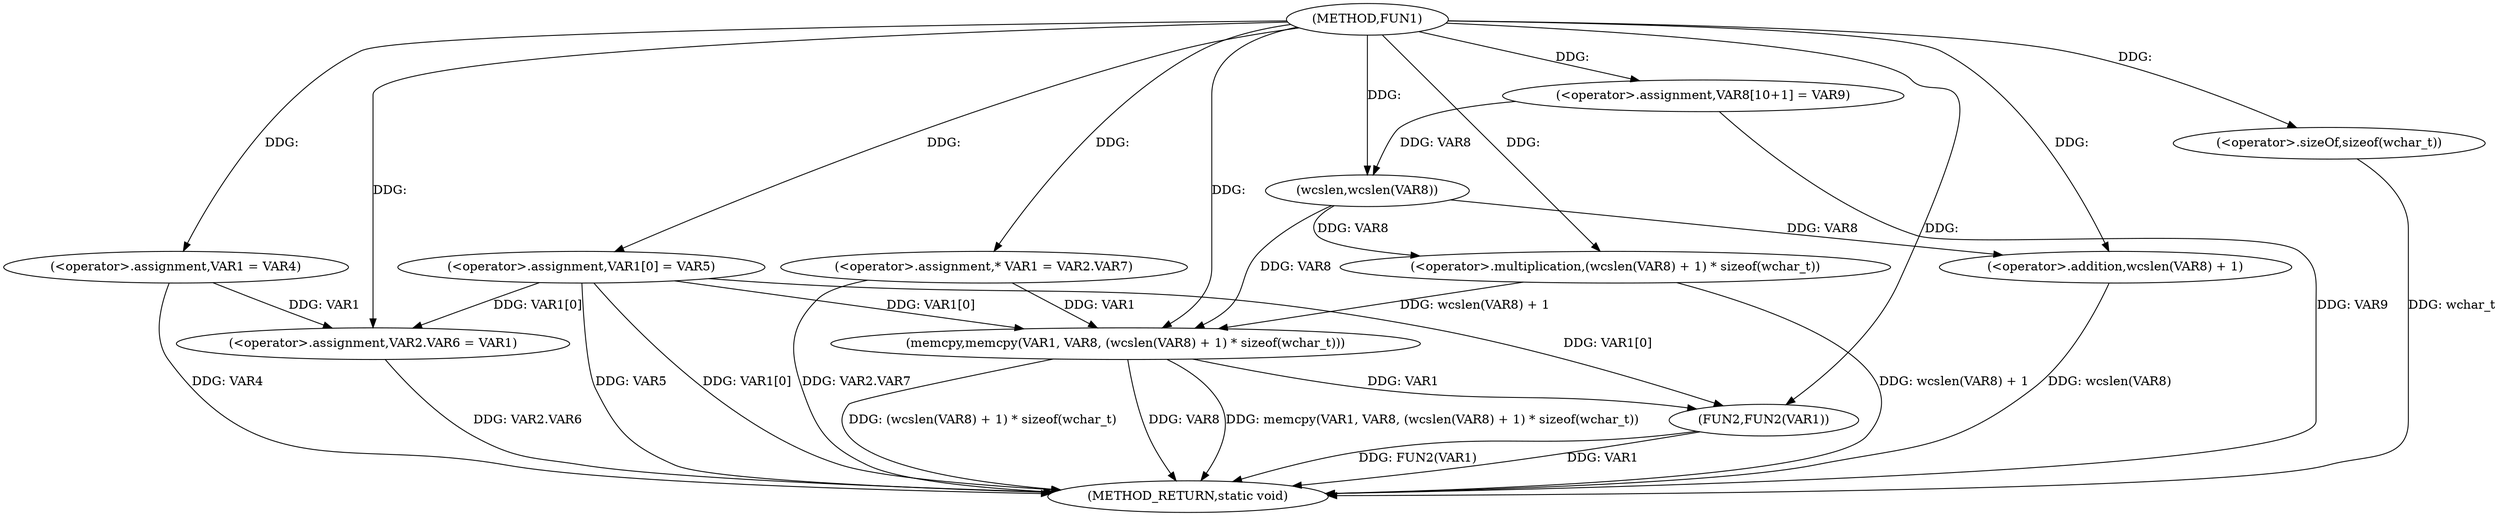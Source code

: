 digraph FUN1 {  
"1000100" [label = "(METHOD,FUN1)" ]
"1000143" [label = "(METHOD_RETURN,static void)" ]
"1000106" [label = "(<operator>.assignment,VAR1 = VAR4)" ]
"1000109" [label = "(<operator>.assignment,VAR1[0] = VAR5)" ]
"1000114" [label = "(<operator>.assignment,VAR2.VAR6 = VAR1)" ]
"1000121" [label = "(<operator>.assignment,* VAR1 = VAR2.VAR7)" ]
"1000128" [label = "(<operator>.assignment,VAR8[10+1] = VAR9)" ]
"1000131" [label = "(memcpy,memcpy(VAR1, VAR8, (wcslen(VAR8) + 1) * sizeof(wchar_t)))" ]
"1000134" [label = "(<operator>.multiplication,(wcslen(VAR8) + 1) * sizeof(wchar_t))" ]
"1000135" [label = "(<operator>.addition,wcslen(VAR8) + 1)" ]
"1000136" [label = "(wcslen,wcslen(VAR8))" ]
"1000139" [label = "(<operator>.sizeOf,sizeof(wchar_t))" ]
"1000141" [label = "(FUN2,FUN2(VAR1))" ]
  "1000128" -> "1000143"  [ label = "DDG: VAR9"] 
  "1000141" -> "1000143"  [ label = "DDG: VAR1"] 
  "1000106" -> "1000143"  [ label = "DDG: VAR4"] 
  "1000139" -> "1000143"  [ label = "DDG: wchar_t"] 
  "1000131" -> "1000143"  [ label = "DDG: (wcslen(VAR8) + 1) * sizeof(wchar_t)"] 
  "1000131" -> "1000143"  [ label = "DDG: VAR8"] 
  "1000135" -> "1000143"  [ label = "DDG: wcslen(VAR8)"] 
  "1000131" -> "1000143"  [ label = "DDG: memcpy(VAR1, VAR8, (wcslen(VAR8) + 1) * sizeof(wchar_t))"] 
  "1000121" -> "1000143"  [ label = "DDG: VAR2.VAR7"] 
  "1000141" -> "1000143"  [ label = "DDG: FUN2(VAR1)"] 
  "1000114" -> "1000143"  [ label = "DDG: VAR2.VAR6"] 
  "1000134" -> "1000143"  [ label = "DDG: wcslen(VAR8) + 1"] 
  "1000109" -> "1000143"  [ label = "DDG: VAR5"] 
  "1000109" -> "1000143"  [ label = "DDG: VAR1[0]"] 
  "1000100" -> "1000106"  [ label = "DDG: "] 
  "1000100" -> "1000109"  [ label = "DDG: "] 
  "1000106" -> "1000114"  [ label = "DDG: VAR1"] 
  "1000109" -> "1000114"  [ label = "DDG: VAR1[0]"] 
  "1000100" -> "1000114"  [ label = "DDG: "] 
  "1000100" -> "1000121"  [ label = "DDG: "] 
  "1000100" -> "1000128"  [ label = "DDG: "] 
  "1000109" -> "1000131"  [ label = "DDG: VAR1[0]"] 
  "1000121" -> "1000131"  [ label = "DDG: VAR1"] 
  "1000100" -> "1000131"  [ label = "DDG: "] 
  "1000136" -> "1000131"  [ label = "DDG: VAR8"] 
  "1000134" -> "1000131"  [ label = "DDG: wcslen(VAR8) + 1"] 
  "1000136" -> "1000134"  [ label = "DDG: VAR8"] 
  "1000100" -> "1000134"  [ label = "DDG: "] 
  "1000136" -> "1000135"  [ label = "DDG: VAR8"] 
  "1000128" -> "1000136"  [ label = "DDG: VAR8"] 
  "1000100" -> "1000136"  [ label = "DDG: "] 
  "1000100" -> "1000135"  [ label = "DDG: "] 
  "1000100" -> "1000139"  [ label = "DDG: "] 
  "1000131" -> "1000141"  [ label = "DDG: VAR1"] 
  "1000109" -> "1000141"  [ label = "DDG: VAR1[0]"] 
  "1000100" -> "1000141"  [ label = "DDG: "] 
}
